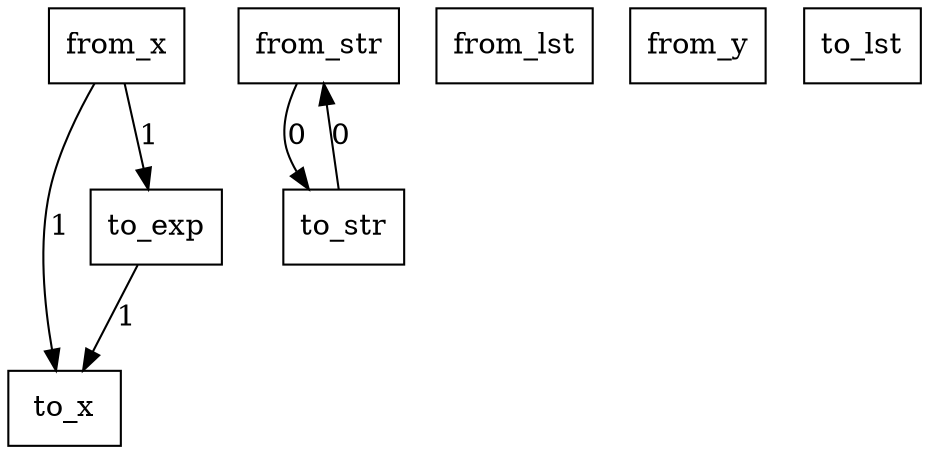 digraph {
    graph [rankdir=TB
          ,bgcolor=transparent];
    node [shape=box
         ,fillcolor=white
         ,style=filled];
    0 [label=<from_x>];
    1 [label=<from_str>];
    2 [label=<from_lst>];
    3 [label=<from_y>];
    4 [label=<to_str>];
    5 [label=<to_lst>];
    6 [label=<to_x>];
    7 [label=<to_exp>];
    0 -> 6 [label=1];
    0 -> 7 [label=1];
    1 -> 4 [label=0];
    4 -> 1 [label=0];
    7 -> 6 [label=1];
}
